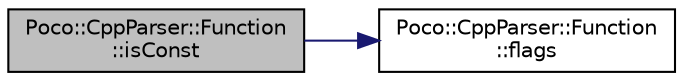 digraph "Poco::CppParser::Function::isConst"
{
 // LATEX_PDF_SIZE
  edge [fontname="Helvetica",fontsize="10",labelfontname="Helvetica",labelfontsize="10"];
  node [fontname="Helvetica",fontsize="10",shape=record];
  rankdir="LR";
  Node1 [label="Poco::CppParser::Function\l::isConst",height=0.2,width=0.4,color="black", fillcolor="grey75", style="filled", fontcolor="black",tooltip=" "];
  Node1 -> Node2 [color="midnightblue",fontsize="10",style="solid"];
  Node2 [label="Poco::CppParser::Function\l::flags",height=0.2,width=0.4,color="black", fillcolor="white", style="filled",URL="$classPoco_1_1CppParser_1_1Function.html#adbc0cd780e16fad170db383ed91bd229",tooltip="Sets the FN_DELETE flag."];
}
